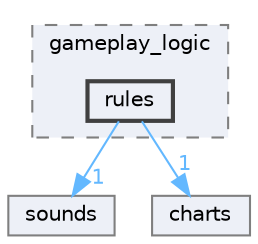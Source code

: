 digraph "src/gameplay_logic/rules"
{
 // LATEX_PDF_SIZE
  bgcolor="transparent";
  edge [fontname=Helvetica,fontsize=10,labelfontname=Helvetica,labelfontsize=10];
  node [fontname=Helvetica,fontsize=10,shape=box,height=0.2,width=0.4];
  compound=true
  subgraph clusterdir_532906d8876b5477dcd3b8816c48a7ca {
    graph [ bgcolor="#edf0f7", pencolor="grey50", label="gameplay_logic", fontname=Helvetica,fontsize=10 style="filled,dashed", URL="dir_532906d8876b5477dcd3b8816c48a7ca.html",tooltip=""]
  dir_eb1385d5d1eb3275ff55344f27671cdd [label="rules", fillcolor="#edf0f7", color="grey25", style="filled,bold", URL="dir_eb1385d5d1eb3275ff55344f27671cdd.html",tooltip=""];
  }
  dir_a96564f6348ccf85c63c82abdf96cc4c [label="sounds", fillcolor="#edf0f7", color="grey50", style="filled", URL="dir_a96564f6348ccf85c63c82abdf96cc4c.html",tooltip=""];
  dir_b1e1480277e1bd1794b03e39c91b2dd4 [label="charts", fillcolor="#edf0f7", color="grey50", style="filled", URL="dir_b1e1480277e1bd1794b03e39c91b2dd4.html",tooltip=""];
  dir_eb1385d5d1eb3275ff55344f27671cdd->dir_a96564f6348ccf85c63c82abdf96cc4c [headlabel="1", labeldistance=1.5 headhref="dir_000008_000009.html" href="dir_000008_000009.html" color="steelblue1" fontcolor="steelblue1"];
  dir_eb1385d5d1eb3275ff55344f27671cdd->dir_b1e1480277e1bd1794b03e39c91b2dd4 [headlabel="1", labeldistance=1.5 headhref="dir_000008_000000.html" href="dir_000008_000000.html" color="steelblue1" fontcolor="steelblue1"];
}
